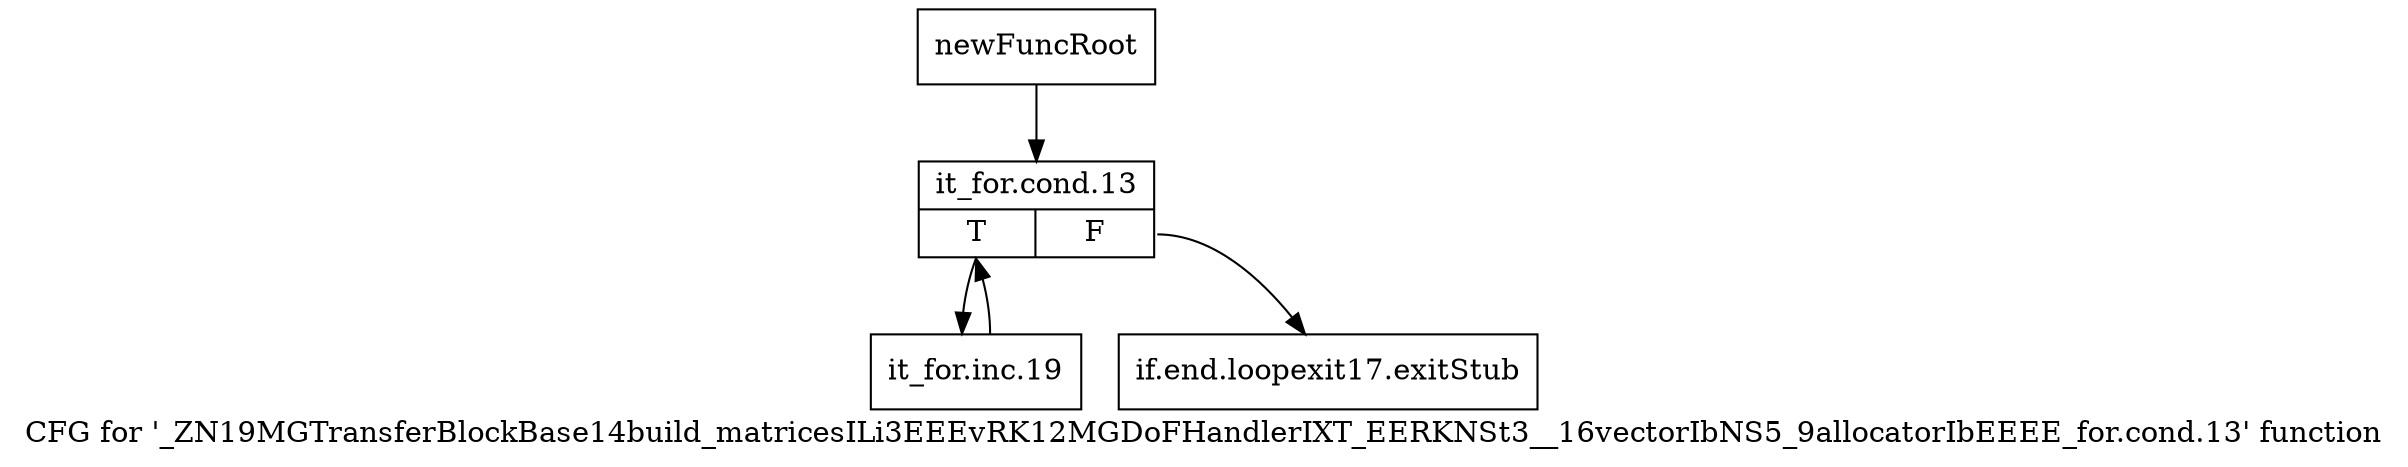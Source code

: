 digraph "CFG for '_ZN19MGTransferBlockBase14build_matricesILi3EEEvRK12MGDoFHandlerIXT_EERKNSt3__16vectorIbNS5_9allocatorIbEEEE_for.cond.13' function" {
	label="CFG for '_ZN19MGTransferBlockBase14build_matricesILi3EEEvRK12MGDoFHandlerIXT_EERKNSt3__16vectorIbNS5_9allocatorIbEEEE_for.cond.13' function";

	Node0x954bc70 [shape=record,label="{newFuncRoot}"];
	Node0x954bc70 -> Node0x954bd10;
	Node0x954bcc0 [shape=record,label="{if.end.loopexit17.exitStub}"];
	Node0x954bd10 [shape=record,label="{it_for.cond.13|{<s0>T|<s1>F}}"];
	Node0x954bd10:s0 -> Node0x954bd60;
	Node0x954bd10:s1 -> Node0x954bcc0;
	Node0x954bd60 [shape=record,label="{it_for.inc.19}"];
	Node0x954bd60 -> Node0x954bd10;
}
